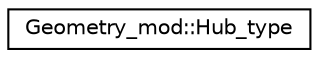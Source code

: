 digraph "Graphical Class Hierarchy"
{
 // LATEX_PDF_SIZE
  edge [fontname="Helvetica",fontsize="10",labelfontname="Helvetica",labelfontsize="10"];
  node [fontname="Helvetica",fontsize="10",shape=record];
  rankdir="LR";
  Node0 [label="Geometry_mod::Hub_type",height=0.2,width=0.4,color="black", fillcolor="white", style="filled",URL="$structGeometry__mod_1_1Hub__type.html",tooltip=" "];
}

